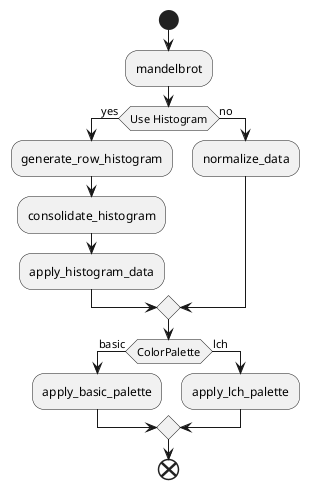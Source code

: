@startuml
start
:mandelbrot;
if (Use Histogram) then (yes)
    :generate_row_histogram;
    :consolidate_histogram;
    :apply_histogram_data;
else (no)
    :normalize_data;
endif
if (ColorPalette) then (basic)
    :apply_basic_palette;
else (lch)
    :apply_lch_palette;
endif
end
@enduml